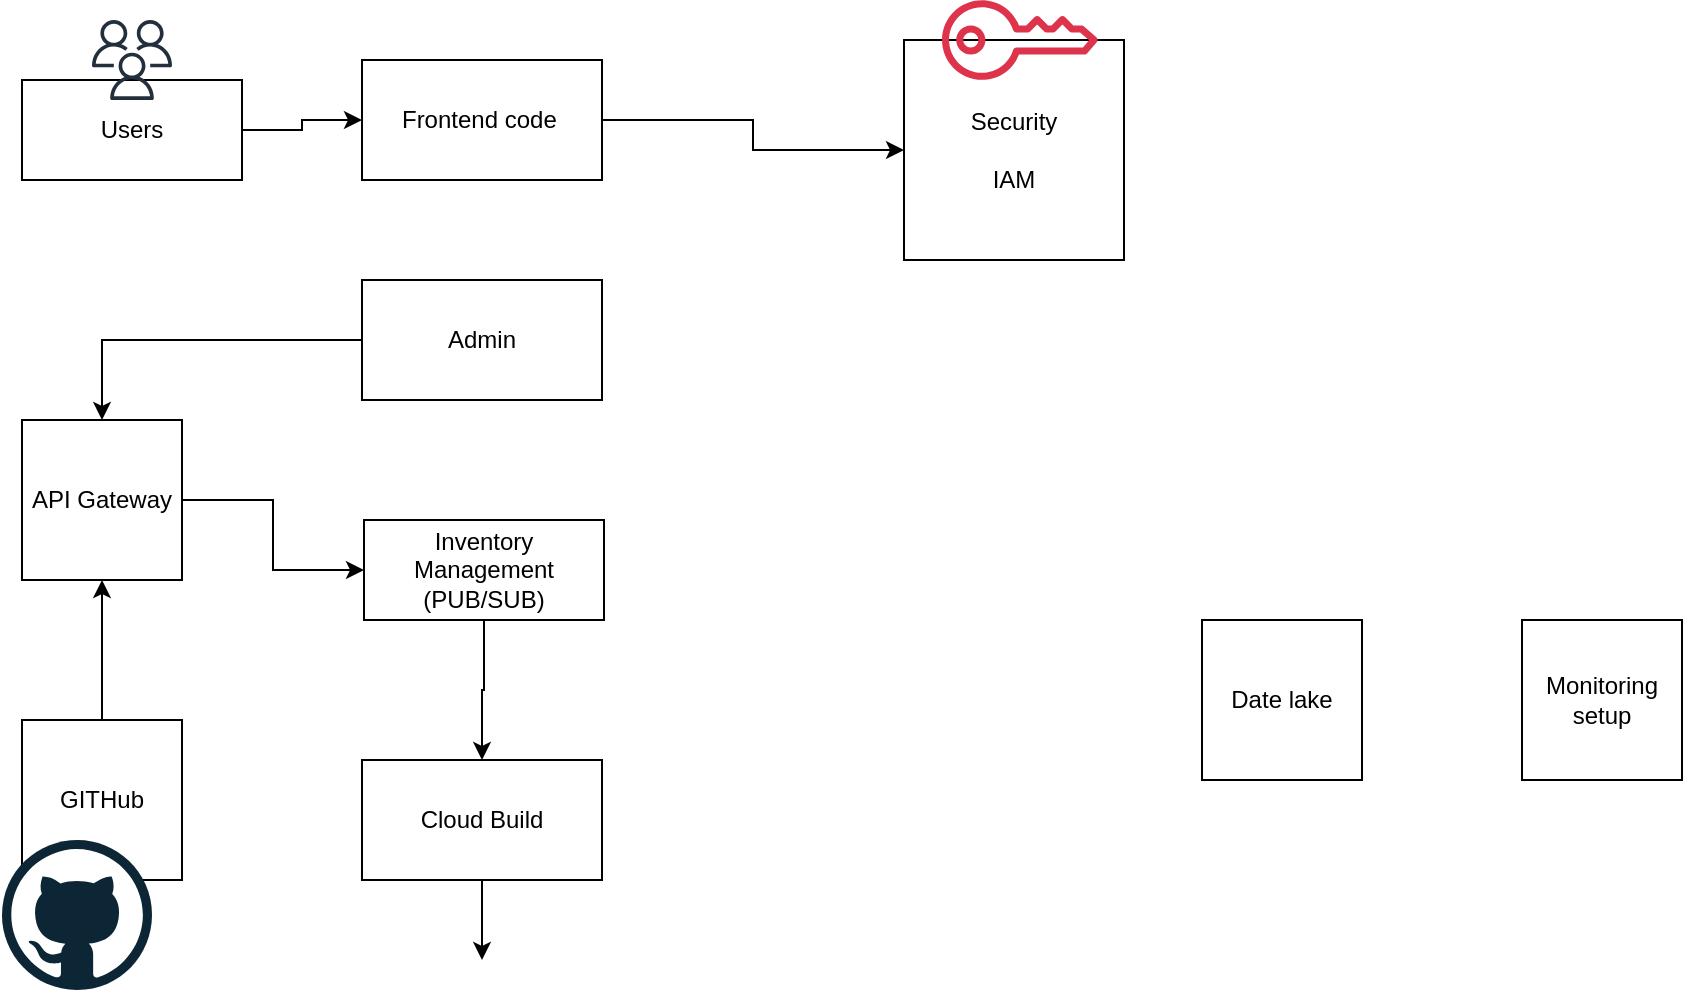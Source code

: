 <mxfile version="27.0.9">
  <diagram name="Page-1" id="J17UvHlPBWsVTI5AADHf">
    <mxGraphModel dx="1884" dy="777" grid="1" gridSize="10" guides="1" tooltips="1" connect="1" arrows="1" fold="1" page="1" pageScale="1" pageWidth="827" pageHeight="1169" math="0" shadow="0">
      <root>
        <mxCell id="0" />
        <mxCell id="1" parent="0" />
        <mxCell id="sNEYVlfaempWSjiyBMF0-9" style="edgeStyle=orthogonalEdgeStyle;rounded=0;orthogonalLoop=1;jettySize=auto;html=1;" edge="1" parent="1" source="AJ2iKXxZ578vceLpGuxF-1" target="sNEYVlfaempWSjiyBMF0-2">
          <mxGeometry relative="1" as="geometry" />
        </mxCell>
        <mxCell id="AJ2iKXxZ578vceLpGuxF-1" value="Users" style="html=1;whiteSpace=wrap;" parent="1" vertex="1">
          <mxGeometry x="70" y="60" width="110" height="50" as="geometry" />
        </mxCell>
        <mxCell id="sNEYVlfaempWSjiyBMF0-1" value="" style="sketch=0;outlineConnect=0;fontColor=#232F3E;gradientColor=none;fillColor=#232F3D;strokeColor=none;dashed=0;verticalLabelPosition=bottom;verticalAlign=top;align=center;html=1;fontSize=12;fontStyle=0;aspect=fixed;pointerEvents=1;shape=mxgraph.aws4.users;" vertex="1" parent="1">
          <mxGeometry x="105" y="30" width="40" height="40" as="geometry" />
        </mxCell>
        <mxCell id="sNEYVlfaempWSjiyBMF0-10" style="edgeStyle=orthogonalEdgeStyle;rounded=0;orthogonalLoop=1;jettySize=auto;html=1;" edge="1" parent="1" source="sNEYVlfaempWSjiyBMF0-2" target="sNEYVlfaempWSjiyBMF0-8">
          <mxGeometry relative="1" as="geometry" />
        </mxCell>
        <mxCell id="sNEYVlfaempWSjiyBMF0-2" value="Frontend code&lt;span style=&quot;white-space: pre;&quot;&gt;&#x9;&lt;/span&gt;" style="rounded=0;whiteSpace=wrap;html=1;" vertex="1" parent="1">
          <mxGeometry x="240" y="50" width="120" height="60" as="geometry" />
        </mxCell>
        <mxCell id="sNEYVlfaempWSjiyBMF0-11" style="edgeStyle=orthogonalEdgeStyle;rounded=0;orthogonalLoop=1;jettySize=auto;html=1;entryX=0.5;entryY=0;entryDx=0;entryDy=0;" edge="1" parent="1" source="sNEYVlfaempWSjiyBMF0-3" target="sNEYVlfaempWSjiyBMF0-6">
          <mxGeometry relative="1" as="geometry" />
        </mxCell>
        <mxCell id="sNEYVlfaempWSjiyBMF0-3" value="Admin" style="rounded=0;whiteSpace=wrap;html=1;" vertex="1" parent="1">
          <mxGeometry x="240" y="160" width="120" height="60" as="geometry" />
        </mxCell>
        <mxCell id="sNEYVlfaempWSjiyBMF0-18" value="" style="edgeStyle=orthogonalEdgeStyle;rounded=0;orthogonalLoop=1;jettySize=auto;html=1;" edge="1" parent="1" source="sNEYVlfaempWSjiyBMF0-4" target="sNEYVlfaempWSjiyBMF0-5">
          <mxGeometry relative="1" as="geometry" />
        </mxCell>
        <mxCell id="sNEYVlfaempWSjiyBMF0-4" value="Inventory Management&lt;br&gt;(PUB/SUB)" style="rounded=0;whiteSpace=wrap;html=1;" vertex="1" parent="1">
          <mxGeometry x="241" y="280" width="120" height="50" as="geometry" />
        </mxCell>
        <mxCell id="sNEYVlfaempWSjiyBMF0-20" value="" style="edgeStyle=orthogonalEdgeStyle;rounded=0;orthogonalLoop=1;jettySize=auto;html=1;" edge="1" parent="1" source="sNEYVlfaempWSjiyBMF0-5">
          <mxGeometry relative="1" as="geometry">
            <mxPoint x="300" y="500" as="targetPoint" />
          </mxGeometry>
        </mxCell>
        <mxCell id="sNEYVlfaempWSjiyBMF0-5" value="Cloud Build" style="rounded=0;whiteSpace=wrap;html=1;" vertex="1" parent="1">
          <mxGeometry x="240" y="400" width="120" height="60" as="geometry" />
        </mxCell>
        <mxCell id="sNEYVlfaempWSjiyBMF0-13" style="edgeStyle=orthogonalEdgeStyle;rounded=0;orthogonalLoop=1;jettySize=auto;html=1;exitX=1;exitY=0.5;exitDx=0;exitDy=0;" edge="1" parent="1" source="sNEYVlfaempWSjiyBMF0-6" target="sNEYVlfaempWSjiyBMF0-4">
          <mxGeometry relative="1" as="geometry" />
        </mxCell>
        <mxCell id="sNEYVlfaempWSjiyBMF0-6" value="API Gateway" style="whiteSpace=wrap;html=1;aspect=fixed;" vertex="1" parent="1">
          <mxGeometry x="70" y="230" width="80" height="80" as="geometry" />
        </mxCell>
        <mxCell id="sNEYVlfaempWSjiyBMF0-12" value="" style="edgeStyle=orthogonalEdgeStyle;rounded=0;orthogonalLoop=1;jettySize=auto;html=1;" edge="1" parent="1" source="sNEYVlfaempWSjiyBMF0-7" target="sNEYVlfaempWSjiyBMF0-6">
          <mxGeometry relative="1" as="geometry" />
        </mxCell>
        <mxCell id="sNEYVlfaempWSjiyBMF0-7" value="GITHub" style="whiteSpace=wrap;html=1;aspect=fixed;" vertex="1" parent="1">
          <mxGeometry x="70" y="380" width="80" height="80" as="geometry" />
        </mxCell>
        <mxCell id="sNEYVlfaempWSjiyBMF0-8" value="Security&lt;div&gt;&lt;br&gt;IAM&lt;/div&gt;" style="whiteSpace=wrap;html=1;aspect=fixed;" vertex="1" parent="1">
          <mxGeometry x="511" y="40" width="110" height="110" as="geometry" />
        </mxCell>
        <mxCell id="sNEYVlfaempWSjiyBMF0-14" value="" style="dashed=0;outlineConnect=0;html=1;align=center;labelPosition=center;verticalLabelPosition=bottom;verticalAlign=top;shape=mxgraph.weblogos.github" vertex="1" parent="1">
          <mxGeometry x="60" y="440" width="75" height="75" as="geometry" />
        </mxCell>
        <mxCell id="sNEYVlfaempWSjiyBMF0-16" value="Monitoring setup" style="whiteSpace=wrap;html=1;aspect=fixed;" vertex="1" parent="1">
          <mxGeometry x="820" y="330" width="80" height="80" as="geometry" />
        </mxCell>
        <mxCell id="sNEYVlfaempWSjiyBMF0-17" value="Date lake" style="whiteSpace=wrap;html=1;aspect=fixed;" vertex="1" parent="1">
          <mxGeometry x="660" y="330" width="80" height="80" as="geometry" />
        </mxCell>
        <mxCell id="sNEYVlfaempWSjiyBMF0-21" value="" style="sketch=0;outlineConnect=0;fontColor=#232F3E;gradientColor=none;fillColor=#DD344C;strokeColor=none;dashed=0;verticalLabelPosition=bottom;verticalAlign=top;align=center;html=1;fontSize=12;fontStyle=0;aspect=fixed;pointerEvents=1;shape=mxgraph.aws4.addon;" vertex="1" parent="1">
          <mxGeometry x="530" y="20" width="78" height="40" as="geometry" />
        </mxCell>
      </root>
    </mxGraphModel>
  </diagram>
</mxfile>
